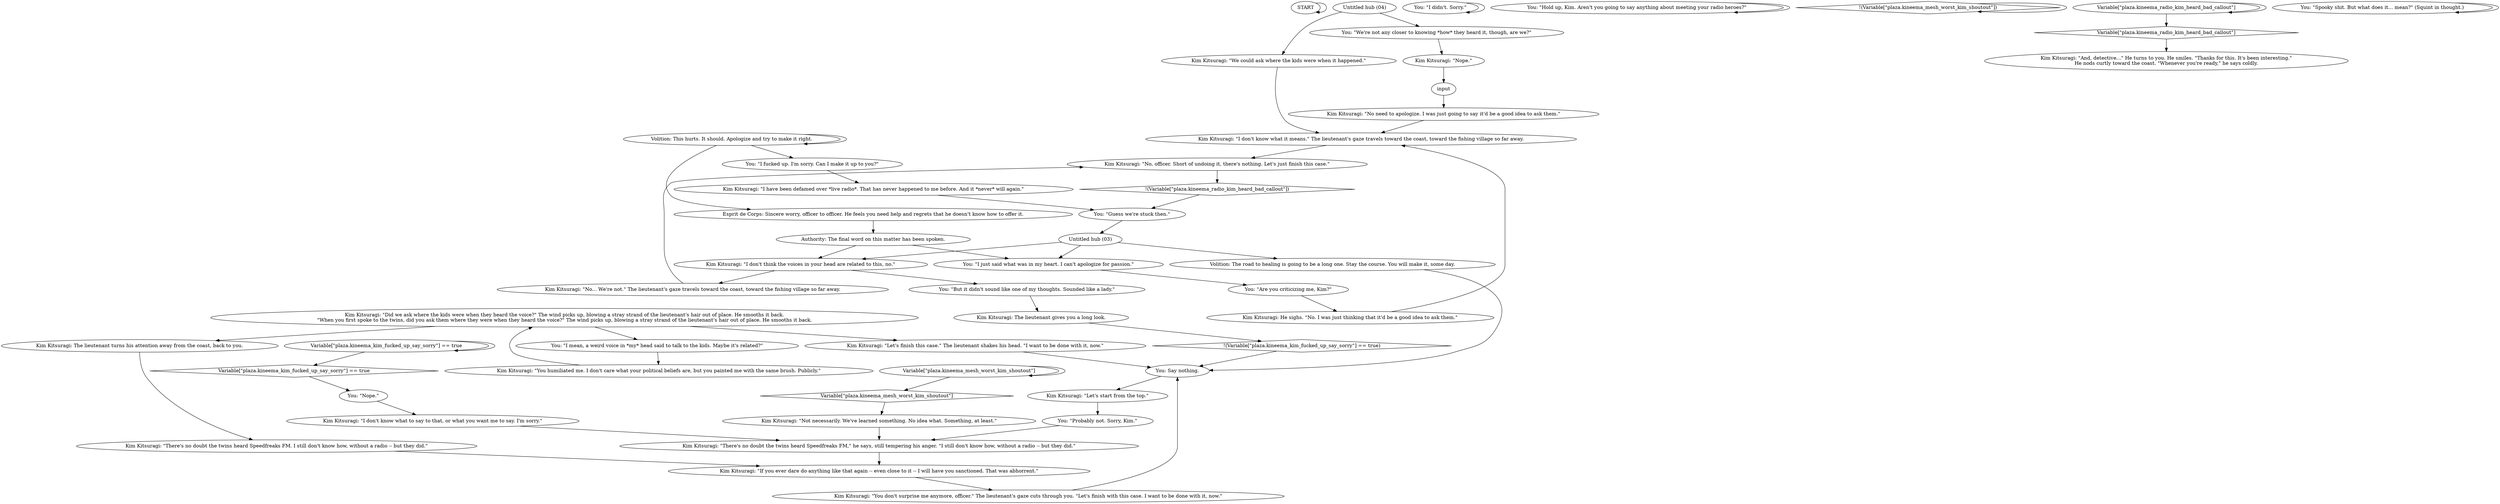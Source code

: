 # KIM SWITCH / SPOKE TO SPEEDFREAKS
# Speedfreaks FM confirmed that the kids heard the Speedfreaks. He doesn't know what that means or how it relates to your case, but suggests you go back to the FELD Mural.
# ==================================================
digraph G {
	  0 [label="START"];
	  1 [label="input"];
	  2 [label="Authority: The final word on this matter has been spoken."];
	  3 [label="Kim Kitsuragi: \"I don't know what to say to that, or what you want me to say. I'm sorry.\""];
	  4 [label="Kim Kitsuragi: \"We could ask where the kids were when it happened.\""];
	  5 [label="You: \"I mean, a weird voice in *my* head said to talk to the kids. Maybe it's related?\""];
	  6 [label="You: \"I didn't. Sorry.\""];
	  7 [label="Kim Kitsuragi: \"No need to apologize. I was just going to say it'd be a good idea to ask them.\""];
	  8 [label="Kim Kitsuragi: \"Let's start from the top.\""];
	  9 [label="Kim Kitsuragi: \"Let's finish this case.\" The lieutenant shakes his head. \"I want to be done with it, now.\""];
	  10 [label="You: \"Nope.\""];
	  11 [label="Volition: The road to healing is going to be a long one. Stay the course. You will make it, some day."];
	  12 [label="You: \"Hold up, Kim. Aren't you going to say anything about meeting your radio heroes?\""];
	  13 [label="Kim Kitsuragi: \"Nope.\""];
	  14 [label="Kim Kitsuragi: \"No... We're not.\" The lieutenant's gaze travels toward the coast, toward the fishing village so far away."];
	  15 [label="You: \"But it didn't sound like one of my thoughts. Sounded like a lady.\""];
	  16 [label="You: \"Probably not. Sorry, Kim.\""];
	  17 [label="Variable[\"plaza.kineema_mesh_worst_kim_shoutout\"]"];
	  18 [label="Variable[\"plaza.kineema_mesh_worst_kim_shoutout\"]", shape=diamond];
	  19 [label="!(Variable[\"plaza.kineema_mesh_worst_kim_shoutout\"])", shape=diamond];
	  20 [label="Kim Kitsuragi: \"There's no doubt the twins heard Speedfreaks FM. I still don't know how, without a radio -- but they did.\""];
	  21 [label="Kim Kitsuragi: \"Not necessarily. We've learned something. No idea what. Something, at least.\""];
	  22 [label="Kim Kitsuragi: \"You humiliated me. I don't care what your political beliefs are, but you painted me with the same brush. Publicly.\""];
	  23 [label="Kim Kitsuragi: \"I don't think the voices in your head are related to this, no.\""];
	  24 [label="You: \"We're not any closer to knowing *how* they heard it, though, are we?\""];
	  25 [label="You: \"Guess we're stuck then.\""];
	  26 [label="Kim Kitsuragi: \"If you ever dare do anything like that again -- even close to it -- I will have you sanctioned. That was abhorrent.\""];
	  27 [label="Untitled hub (03)"];
	  28 [label="Kim Kitsuragi: The lieutenant turns his attention away from the coast, back to you."];
	  29 [label="You: \"Are you criticizing me, Kim?\""];
	  30 [label="Kim Kitsuragi: \"You don't surprise me anymore, officer.\" The lieutenant's gaze cuts through you. \"Let's finish with this case. I want to be done with it, now.\""];
	  31 [label="Volition: This hurts. It should. Apologize and try to make it right."];
	  32 [label="You: Say nothing."];
	  33 [label="Kim Kitsuragi: \"There's no doubt the twins heard Speedfreaks FM,\" he says, still tempering his anger. \"I still don't know how, without a radio -- but they did.\""];
	  34 [label="Kim Kitsuragi: \"Did we ask where the kids were when they heard the voice?\" The wind picks up, blowing a stray strand of the lieutenant's hair out of place. He smooths it back.\n\"When you first spoke to the twins, did you ask them where they were when they heard the voice?\" The wind picks up, blowing a stray strand of the lieutenant's hair out of place. He smooths it back."];
	  35 [label="Variable[\"plaza.kineema_radio_kim_heard_bad_callout\"]"];
	  36 [label="Variable[\"plaza.kineema_radio_kim_heard_bad_callout\"]", shape=diamond];
	  37 [label="!(Variable[\"plaza.kineema_radio_kim_heard_bad_callout\"])", shape=diamond];
	  38 [label="Variable[\"plaza.kineema_kim_fucked_up_say_sorry\"] == true"];
	  39 [label="Variable[\"plaza.kineema_kim_fucked_up_say_sorry\"] == true", shape=diamond];
	  40 [label="!(Variable[\"plaza.kineema_kim_fucked_up_say_sorry\"] == true)", shape=diamond];
	  41 [label="Esprit de Corps: Sincere worry, officer to officer. He feels you need help and regrets that he doesn't know how to offer it."];
	  42 [label="You: \"I just said what was in my heart. I can't apologize for passion.\""];
	  43 [label="You: \"Spooky shit. But what does it... mean?\" (Squint in thought.)"];
	  44 [label="Kim Kitsuragi: \"I don't know what it means.\" The lieutenant's gaze travels toward the coast, toward the fishing village so far away."];
	  45 [label="Kim Kitsuragi: \"And, detective...\" He turns to you. He smiles. \"Thanks for this. It's been interesting.\"\nHe nods curtly toward the coast. \"Whenever you're ready,\" he says coldly."];
	  46 [label="Kim Kitsuragi: \"I have been defamed over *live radio*. That has never happened to me before. And it *never* will again.\""];
	  47 [label="Kim Kitsuragi: \"No, officer. Short of undoing it, there's nothing. Let's just finish this case.\""];
	  48 [label="Untitled hub (04)"];
	  49 [label="You: \"I fucked up. I'm sorry. Can I make it up to you?\""];
	  50 [label="Kim Kitsuragi: The lieutenant gives you a long look."];
	  51 [label="Kim Kitsuragi: He sighs. \"No. I was just thinking that it'd be a good idea to ask them.\""];
	  0 -> 0
	  1 -> 7
	  2 -> 42
	  2 -> 23
	  3 -> 33
	  4 -> 44
	  5 -> 22
	  6 -> 6
	  7 -> 44
	  8 -> 16
	  9 -> 32
	  10 -> 3
	  11 -> 32
	  12 -> 12
	  13 -> 1
	  14 -> 47
	  15 -> 50
	  16 -> 33
	  17 -> 17
	  17 -> 18
	  18 -> 21
	  19 -> 19
	  20 -> 26
	  21 -> 33
	  22 -> 34
	  23 -> 14
	  23 -> 15
	  24 -> 13
	  25 -> 27
	  26 -> 30
	  27 -> 42
	  27 -> 11
	  27 -> 23
	  28 -> 20
	  29 -> 51
	  30 -> 32
	  31 -> 49
	  31 -> 31
	  31 -> 41
	  32 -> 8
	  33 -> 26
	  34 -> 9
	  34 -> 28
	  34 -> 5
	  35 -> 35
	  35 -> 36
	  36 -> 45
	  37 -> 25
	  38 -> 38
	  38 -> 39
	  39 -> 10
	  40 -> 32
	  41 -> 2
	  42 -> 29
	  43 -> 43
	  44 -> 47
	  46 -> 25
	  47 -> 37
	  48 -> 24
	  48 -> 4
	  49 -> 46
	  50 -> 40
	  51 -> 44
}

